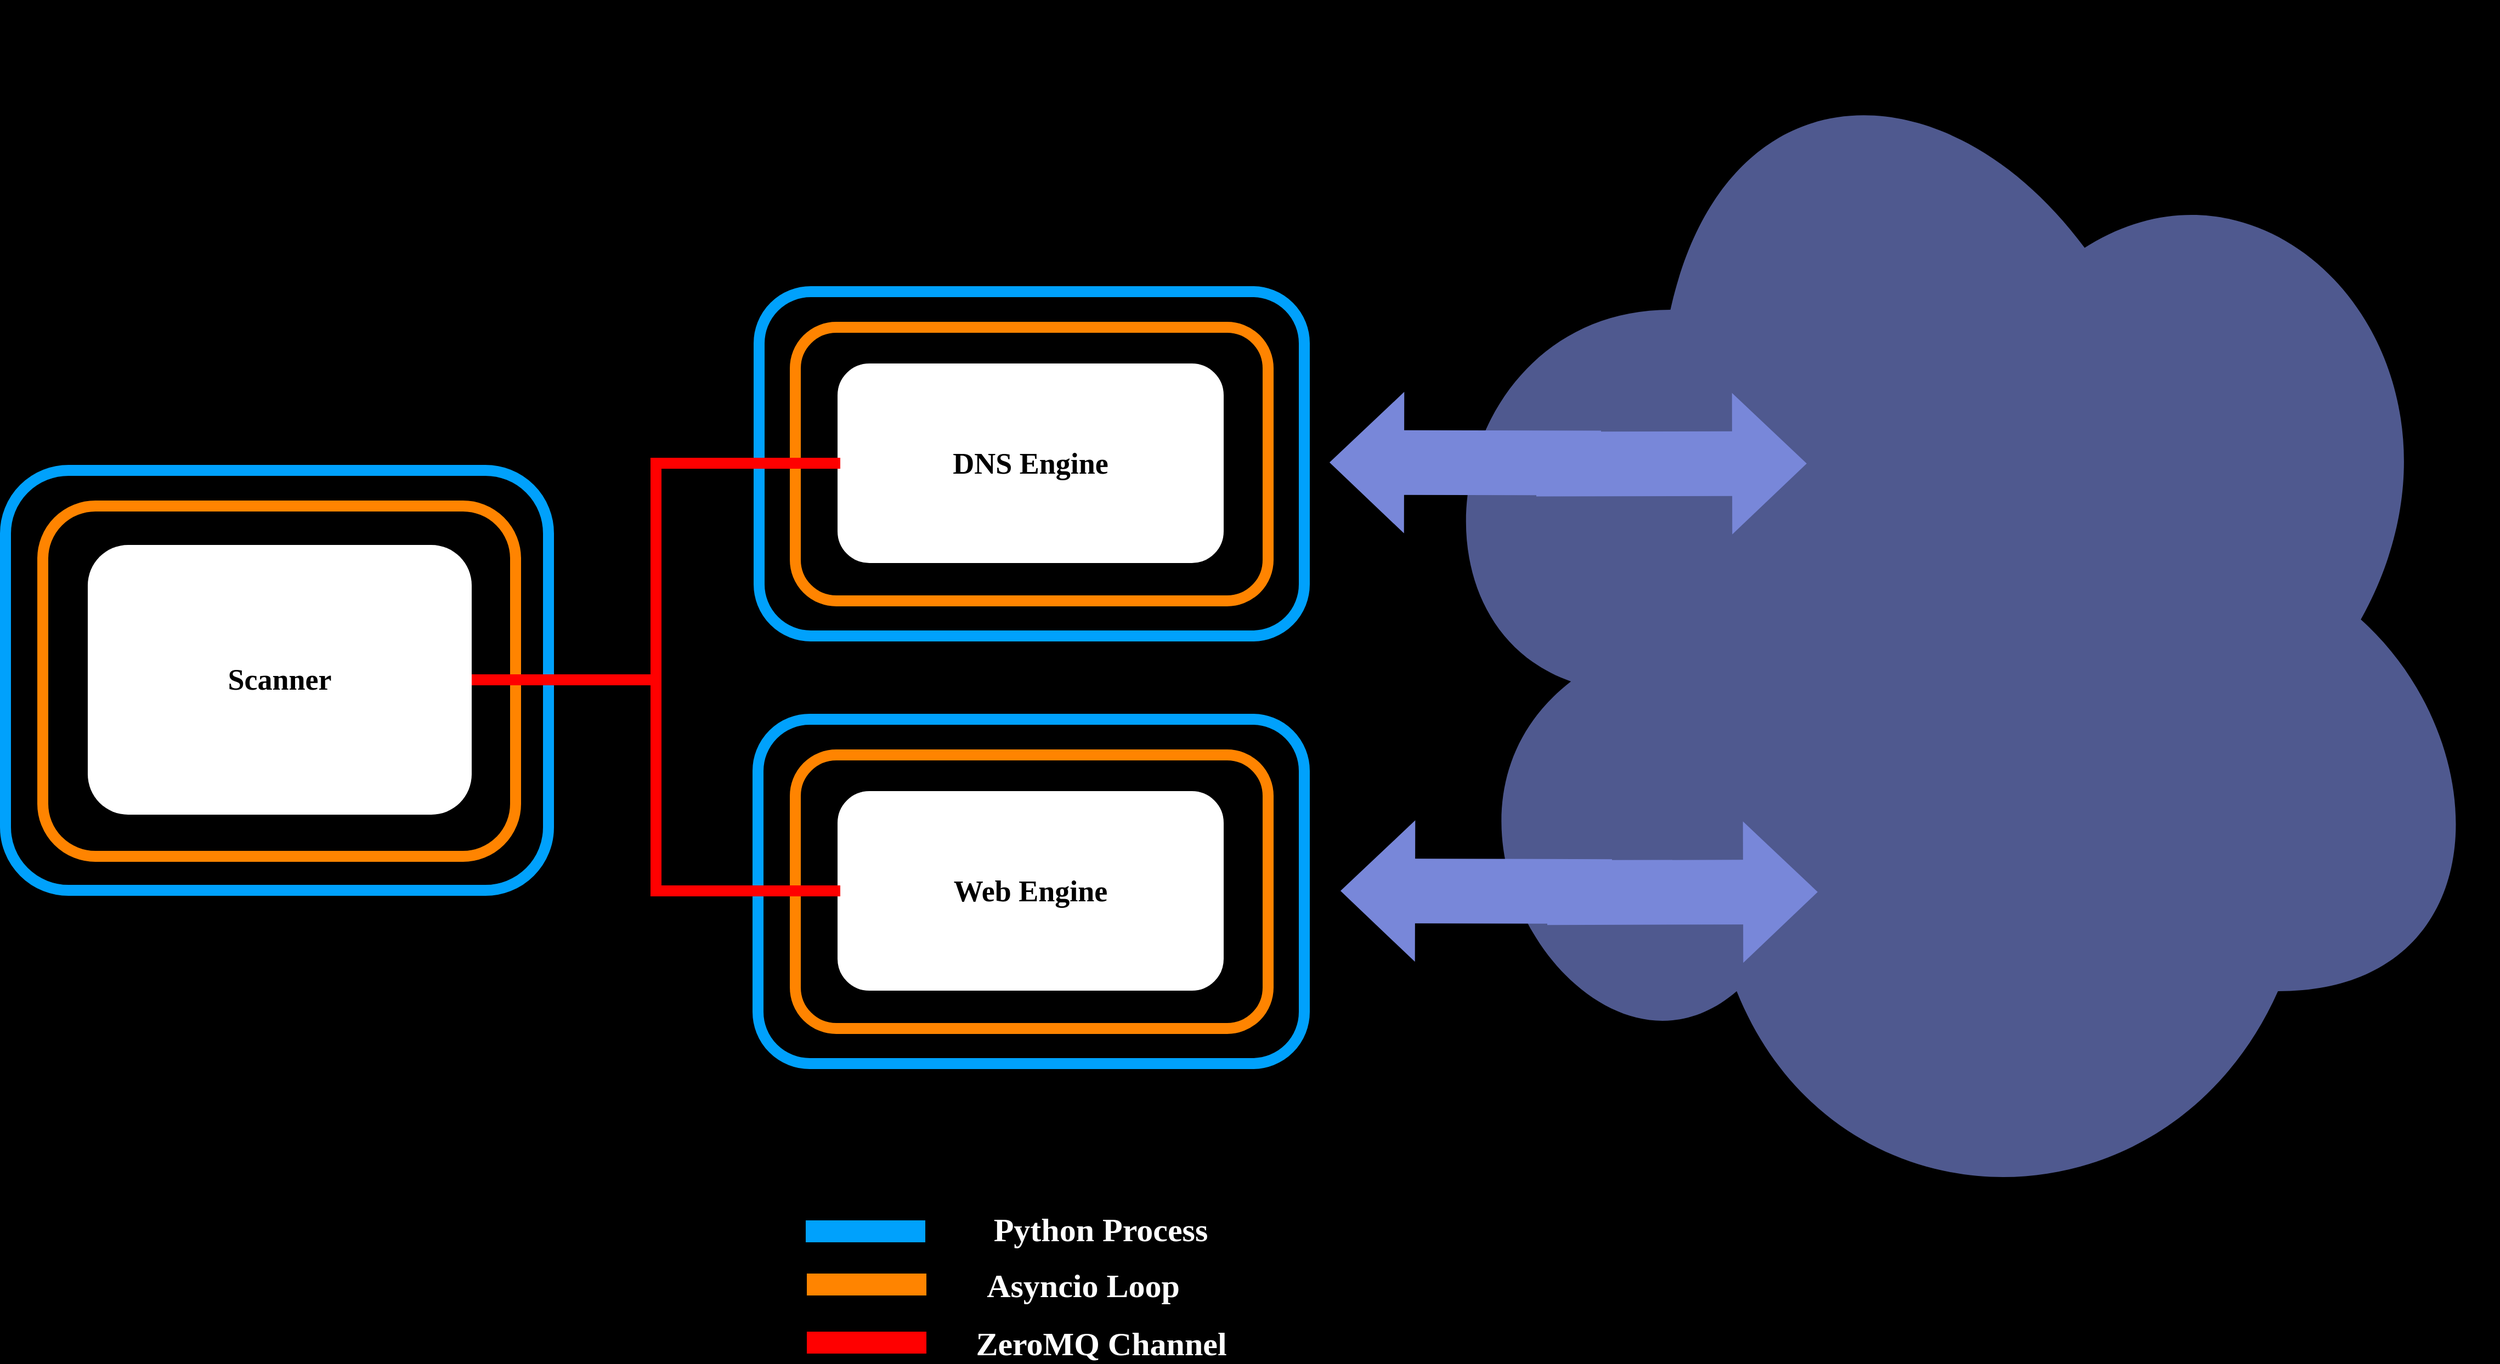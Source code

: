 <mxfile version="24.6.4" type="device" pages="2">
  <diagram name="BBOT v2" id="CYm00DzaAoosW-GoV3mZ">
    <mxGraphModel dx="3006" dy="1591" grid="0" gridSize="10" guides="1" tooltips="1" connect="1" arrows="1" fold="1" page="0" pageScale="1" pageWidth="850" pageHeight="1100" background="#000000" math="0" shadow="0">
      <root>
        <mxCell id="kyhkx-pfrwEc4V8tyoMn-0" />
        <mxCell id="kyhkx-pfrwEc4V8tyoMn-1" parent="kyhkx-pfrwEc4V8tyoMn-0" />
        <mxCell id="kyhkx-pfrwEc4V8tyoMn-2" value="" style="rounded=1;whiteSpace=wrap;html=1;strokeColor=#00A1FC;fillColor=none;strokeWidth=10;" vertex="1" parent="kyhkx-pfrwEc4V8tyoMn-1">
          <mxGeometry x="-607" y="102" width="495" height="383" as="geometry" />
        </mxCell>
        <mxCell id="kyhkx-pfrwEc4V8tyoMn-3" value="" style="rounded=1;whiteSpace=wrap;html=1;strokeColor=#ff8400;fillColor=none;strokeWidth=10;" vertex="1" parent="kyhkx-pfrwEc4V8tyoMn-1">
          <mxGeometry x="-573" y="134.5" width="431" height="319.5" as="geometry" />
        </mxCell>
        <mxCell id="kyhkx-pfrwEc4V8tyoMn-5" value="&lt;font style=&quot;font-size: 27px;&quot; face=&quot;Hack&quot; data-font-src=&quot;https://fonts.googleapis.com/css?family=Hack&quot;&gt;Scanner&lt;/font&gt;" style="rounded=1;whiteSpace=wrap;html=1;strokeWidth=5;fontStyle=1;strokeColor=none;" vertex="1" parent="kyhkx-pfrwEc4V8tyoMn-1">
          <mxGeometry x="-532" y="170" width="350" height="246" as="geometry" />
        </mxCell>
        <mxCell id="kyhkx-pfrwEc4V8tyoMn-7" value="" style="endArrow=none;html=1;rounded=0;strokeColor=#00A1FC;strokeWidth=20;" edge="1" parent="kyhkx-pfrwEc4V8tyoMn-1">
          <mxGeometry width="50" height="50" relative="1" as="geometry">
            <mxPoint x="122.5" y="796" as="sourcePoint" />
            <mxPoint x="231.5" y="796" as="targetPoint" />
          </mxGeometry>
        </mxCell>
        <mxCell id="kyhkx-pfrwEc4V8tyoMn-8" value="" style="endArrow=none;html=1;rounded=0;strokeColor=#FF8400;strokeWidth=20;" edge="1" parent="kyhkx-pfrwEc4V8tyoMn-1">
          <mxGeometry width="50" height="50" relative="1" as="geometry">
            <mxPoint x="123.5" y="844.44" as="sourcePoint" />
            <mxPoint x="232.5" y="844.44" as="targetPoint" />
          </mxGeometry>
        </mxCell>
        <mxCell id="kyhkx-pfrwEc4V8tyoMn-9" value="&lt;font style=&quot;font-size: 30px;&quot; color=&quot;#ffffff&quot;&gt;Python Process&lt;/font&gt;" style="text;html=1;align=center;verticalAlign=middle;whiteSpace=wrap;rounded=0;fontFamily=Hack;fontSource=https%3A%2F%2Ffonts.googleapis.com%2Fcss%3Ffamily%3DHack;fontStyle=1;fontSize=30;" vertex="1" parent="kyhkx-pfrwEc4V8tyoMn-1">
          <mxGeometry x="259.5" y="779" width="263" height="30" as="geometry" />
        </mxCell>
        <mxCell id="kyhkx-pfrwEc4V8tyoMn-10" value="&lt;font style=&quot;font-size: 30px;&quot; color=&quot;#ffffff&quot;&gt;Asyncio Loop&lt;/font&gt;" style="text;html=1;align=center;verticalAlign=middle;whiteSpace=wrap;rounded=0;fontFamily=Hack;fontSource=https%3A%2F%2Ffonts.googleapis.com%2Fcss%3Ffamily%3DHack;fontStyle=1;fontSize=30;" vertex="1" parent="kyhkx-pfrwEc4V8tyoMn-1">
          <mxGeometry x="243.5" y="830" width="263" height="30" as="geometry" />
        </mxCell>
        <mxCell id="siLabTlhFQZNY1ANVoXX-5" value="" style="rounded=1;whiteSpace=wrap;html=1;strokeColor=#00A1FC;fillColor=none;strokeWidth=10;" vertex="1" parent="kyhkx-pfrwEc4V8tyoMn-1">
          <mxGeometry x="80" y="-61" width="497" height="314" as="geometry" />
        </mxCell>
        <mxCell id="siLabTlhFQZNY1ANVoXX-6" value="" style="rounded=1;whiteSpace=wrap;html=1;strokeColor=#ff8400;fillColor=none;strokeWidth=10;" vertex="1" parent="kyhkx-pfrwEc4V8tyoMn-1">
          <mxGeometry x="113" y="-28.5" width="431" height="249.5" as="geometry" />
        </mxCell>
        <mxCell id="siLabTlhFQZNY1ANVoXX-7" value="&lt;font face=&quot;Hack&quot;&gt;&lt;span style=&quot;font-size: 27px;&quot;&gt;DNS Engine&lt;/span&gt;&lt;/font&gt;" style="rounded=1;whiteSpace=wrap;html=1;strokeColor=#FFFFFF;fillColor=default;strokeWidth=5;fontStyle=1" vertex="1" parent="kyhkx-pfrwEc4V8tyoMn-1">
          <mxGeometry x="154" y="7" width="347" height="177" as="geometry" />
        </mxCell>
        <mxCell id="siLabTlhFQZNY1ANVoXX-14" value="" style="rounded=1;whiteSpace=wrap;html=1;strokeColor=#00A1FC;fillColor=none;strokeWidth=10;" vertex="1" parent="kyhkx-pfrwEc4V8tyoMn-1">
          <mxGeometry x="79" y="329" width="498" height="314" as="geometry" />
        </mxCell>
        <mxCell id="siLabTlhFQZNY1ANVoXX-15" value="" style="rounded=1;whiteSpace=wrap;html=1;strokeColor=#ff8400;fillColor=none;strokeWidth=10;" vertex="1" parent="kyhkx-pfrwEc4V8tyoMn-1">
          <mxGeometry x="113" y="361.5" width="431" height="249.5" as="geometry" />
        </mxCell>
        <mxCell id="siLabTlhFQZNY1ANVoXX-16" value="&lt;font face=&quot;Hack&quot;&gt;&lt;span style=&quot;font-size: 27px;&quot;&gt;Web Engine&lt;/span&gt;&lt;/font&gt;" style="rounded=1;whiteSpace=wrap;html=1;strokeColor=#FFFFFF;fillColor=default;strokeWidth=5;fontStyle=1" vertex="1" parent="kyhkx-pfrwEc4V8tyoMn-1">
          <mxGeometry x="154" y="397" width="347" height="177" as="geometry" />
        </mxCell>
        <mxCell id="siLabTlhFQZNY1ANVoXX-17" value="" style="endArrow=none;html=1;rounded=0;strokeColor=#FF0000;strokeWidth=20;" edge="1" parent="kyhkx-pfrwEc4V8tyoMn-1">
          <mxGeometry width="50" height="50" relative="1" as="geometry">
            <mxPoint x="123.5" y="897.44" as="sourcePoint" />
            <mxPoint x="232.5" y="897.44" as="targetPoint" />
          </mxGeometry>
        </mxCell>
        <mxCell id="siLabTlhFQZNY1ANVoXX-18" value="&lt;font style=&quot;font-size: 30px;&quot; color=&quot;#ffffff&quot;&gt;ZeroMQ Channel&lt;/font&gt;" style="text;html=1;align=center;verticalAlign=middle;whiteSpace=wrap;rounded=0;fontFamily=Hack;fontSource=https%3A%2F%2Ffonts.googleapis.com%2Fcss%3Ffamily%3DHack;fontStyle=1;fontSize=30;" vertex="1" parent="kyhkx-pfrwEc4V8tyoMn-1">
          <mxGeometry x="243.5" y="883" width="296" height="30" as="geometry" />
        </mxCell>
        <mxCell id="siLabTlhFQZNY1ANVoXX-20" style="edgeStyle=orthogonalEdgeStyle;shape=connector;rounded=0;orthogonalLoop=1;jettySize=auto;html=1;strokeColor=#FF0000;strokeWidth=10;align=center;verticalAlign=middle;fontFamily=Helvetica;fontSize=11;fontColor=default;labelBackgroundColor=default;startArrow=none;startFill=0;endArrow=none;endFill=0;" edge="1" parent="kyhkx-pfrwEc4V8tyoMn-1" source="kyhkx-pfrwEc4V8tyoMn-5" target="siLabTlhFQZNY1ANVoXX-16">
          <mxGeometry relative="1" as="geometry" />
        </mxCell>
        <mxCell id="siLabTlhFQZNY1ANVoXX-19" style="edgeStyle=orthogonalEdgeStyle;rounded=0;orthogonalLoop=1;jettySize=auto;html=1;strokeColor=#FF0000;strokeWidth=10;startArrow=none;startFill=0;endArrow=none;endFill=0;" edge="1" parent="kyhkx-pfrwEc4V8tyoMn-1" source="kyhkx-pfrwEc4V8tyoMn-5" target="siLabTlhFQZNY1ANVoXX-7">
          <mxGeometry relative="1" as="geometry" />
        </mxCell>
        <mxCell id="dvh9hE-SPl_ji0UdCgXU-0" value="" style="ellipse;shape=cloud;whiteSpace=wrap;html=1;fontFamily=Helvetica;fontSize=11;fontColor=default;labelBackgroundColor=none;strokeColor=none;fillColor=#4F598F;" vertex="1" parent="kyhkx-pfrwEc4V8tyoMn-1">
          <mxGeometry x="659" y="-327" width="1007" height="1130" as="geometry" />
        </mxCell>
        <mxCell id="dvh9hE-SPl_ji0UdCgXU-3" value="" style="shape=flexArrow;endArrow=classic;startArrow=classic;html=1;rounded=0;strokeColor=none;strokeWidth=50;align=center;verticalAlign=middle;fontFamily=Helvetica;fontSize=11;fontColor=default;labelBackgroundColor=default;edgeStyle=orthogonalEdgeStyle;fillColor=#7887D9;" edge="1" parent="kyhkx-pfrwEc4V8tyoMn-1">
          <mxGeometry width="100" height="100" relative="1" as="geometry">
            <mxPoint x="575" y="94.71" as="sourcePoint" />
            <mxPoint x="1060" y="95.71" as="targetPoint" />
          </mxGeometry>
        </mxCell>
        <mxCell id="dvh9hE-SPl_ji0UdCgXU-4" value="" style="shape=flexArrow;endArrow=classic;startArrow=classic;html=1;rounded=0;strokeColor=none;strokeWidth=50;align=center;verticalAlign=middle;fontFamily=Helvetica;fontSize=11;fontColor=default;labelBackgroundColor=default;edgeStyle=orthogonalEdgeStyle;fillColor=#7887D9;" edge="1" parent="kyhkx-pfrwEc4V8tyoMn-1">
          <mxGeometry width="100" height="100" relative="1" as="geometry">
            <mxPoint x="585" y="485.46" as="sourcePoint" />
            <mxPoint x="1070" y="486.46" as="targetPoint" />
          </mxGeometry>
        </mxCell>
      </root>
    </mxGraphModel>
  </diagram>
  <diagram id="v2H8g8E64pLNHM-R6JJn" name="BBOT v1">
    <mxGraphModel dx="2193" dy="968" grid="0" gridSize="10" guides="1" tooltips="1" connect="1" arrows="1" fold="1" page="0" pageScale="1" pageWidth="850" pageHeight="1100" background="#000000" math="0" shadow="0">
      <root>
        <mxCell id="0" />
        <mxCell id="1" parent="0" />
        <mxCell id="MtkY13v3bzQyVWEOSrXk-4" value="" style="rounded=1;whiteSpace=wrap;html=1;strokeColor=#00A1FC;fillColor=none;strokeWidth=10;" vertex="1" parent="1">
          <mxGeometry x="-61" y="226" width="524" height="400" as="geometry" />
        </mxCell>
        <mxCell id="MtkY13v3bzQyVWEOSrXk-14" value="" style="rounded=1;whiteSpace=wrap;html=1;strokeColor=#ff8400;fillColor=none;strokeWidth=10;" vertex="1" parent="1">
          <mxGeometry x="-30" y="258.5" width="463" height="338" as="geometry" />
        </mxCell>
        <mxCell id="MtkY13v3bzQyVWEOSrXk-17" value="&lt;span style=&quot;font-family: Hack; font-size: 27px; font-weight: 700;&quot;&gt;Web Engine&lt;/span&gt;" style="rounded=1;whiteSpace=wrap;html=1;strokeColor=none;fillColor=default;strokeWidth=5;" vertex="1" parent="1">
          <mxGeometry x="182" y="438" width="219" height="125" as="geometry" />
        </mxCell>
        <mxCell id="MtkY13v3bzQyVWEOSrXk-18" value="&lt;font style=&quot;font-size: 27px;&quot; face=&quot;Hack&quot; data-font-src=&quot;https://fonts.googleapis.com/css?family=Hack&quot;&gt;Scanner&lt;/font&gt;" style="rounded=1;whiteSpace=wrap;html=1;strokeColor=none;fillColor=default;strokeWidth=5;fontStyle=1" vertex="1" parent="1">
          <mxGeometry x="4" y="293" width="148" height="268" as="geometry" />
        </mxCell>
        <mxCell id="MtkY13v3bzQyVWEOSrXk-20" value="&lt;span style=&quot;font-family: Hack; font-size: 27px; font-weight: 700;&quot;&gt;DNS Engine&lt;/span&gt;" style="rounded=1;whiteSpace=wrap;html=1;strokeColor=none;fillColor=default;strokeWidth=5;" vertex="1" parent="1">
          <mxGeometry x="180" y="293" width="221" height="117" as="geometry" />
        </mxCell>
        <mxCell id="MtkY13v3bzQyVWEOSrXk-21" value="" style="endArrow=none;html=1;rounded=0;strokeColor=#00A1FC;strokeWidth=20;" edge="1" parent="1">
          <mxGeometry width="50" height="50" relative="1" as="geometry">
            <mxPoint x="349" y="797" as="sourcePoint" />
            <mxPoint x="458" y="797" as="targetPoint" />
          </mxGeometry>
        </mxCell>
        <mxCell id="MtkY13v3bzQyVWEOSrXk-22" value="" style="endArrow=none;html=1;rounded=0;strokeColor=#FF8400;strokeWidth=20;" edge="1" parent="1">
          <mxGeometry width="50" height="50" relative="1" as="geometry">
            <mxPoint x="350" y="845.44" as="sourcePoint" />
            <mxPoint x="459" y="845.44" as="targetPoint" />
          </mxGeometry>
        </mxCell>
        <mxCell id="MtkY13v3bzQyVWEOSrXk-24" value="&lt;font style=&quot;font-size: 30px;&quot; color=&quot;#ffffff&quot;&gt;Python Process&lt;/font&gt;" style="text;html=1;align=center;verticalAlign=middle;whiteSpace=wrap;rounded=0;fontFamily=Hack;fontSource=https%3A%2F%2Ffonts.googleapis.com%2Fcss%3Ffamily%3DHack;fontStyle=1;fontSize=30;" vertex="1" parent="1">
          <mxGeometry x="486" y="780" width="263" height="30" as="geometry" />
        </mxCell>
        <mxCell id="MtkY13v3bzQyVWEOSrXk-25" value="&lt;font style=&quot;font-size: 30px;&quot; color=&quot;#ffffff&quot;&gt;Asyncio Loop&lt;/font&gt;" style="text;html=1;align=center;verticalAlign=middle;whiteSpace=wrap;rounded=0;fontFamily=Hack;fontSource=https%3A%2F%2Ffonts.googleapis.com%2Fcss%3Ffamily%3DHack;fontStyle=1;fontSize=30;" vertex="1" parent="1">
          <mxGeometry x="470" y="831" width="263" height="30" as="geometry" />
        </mxCell>
        <mxCell id="QpgU4F9l_Nf0A0S1747V-1" value="" style="ellipse;shape=cloud;whiteSpace=wrap;html=1;fontFamily=Helvetica;fontSize=11;fontColor=default;labelBackgroundColor=none;strokeColor=none;fillColor=#4F598F;" vertex="1" parent="1">
          <mxGeometry x="554" y="48" width="711" height="704" as="geometry" />
        </mxCell>
        <mxCell id="QpgU4F9l_Nf0A0S1747V-2" value="" style="shape=flexArrow;endArrow=classic;startArrow=classic;html=1;rounded=0;strokeColor=none;strokeWidth=10;align=center;verticalAlign=middle;fontFamily=Helvetica;fontSize=11;fontColor=default;labelBackgroundColor=default;edgeStyle=orthogonalEdgeStyle;fillColor=#7887D9;" edge="1" parent="1">
          <mxGeometry width="100" height="100" relative="1" as="geometry">
            <mxPoint x="480" y="350.75" as="sourcePoint" />
            <mxPoint x="711" y="351.75" as="targetPoint" />
          </mxGeometry>
        </mxCell>
        <mxCell id="QpgU4F9l_Nf0A0S1747V-4" value="" style="shape=flexArrow;endArrow=classic;startArrow=classic;html=1;rounded=0;strokeColor=none;strokeWidth=10;align=center;verticalAlign=middle;fontFamily=Helvetica;fontSize=11;fontColor=default;labelBackgroundColor=default;edgeStyle=orthogonalEdgeStyle;fillColor=#7887D9;" edge="1" parent="1">
          <mxGeometry width="100" height="100" relative="1" as="geometry">
            <mxPoint x="482" y="499.75" as="sourcePoint" />
            <mxPoint x="713" y="500.75" as="targetPoint" />
          </mxGeometry>
        </mxCell>
      </root>
    </mxGraphModel>
  </diagram>
</mxfile>
